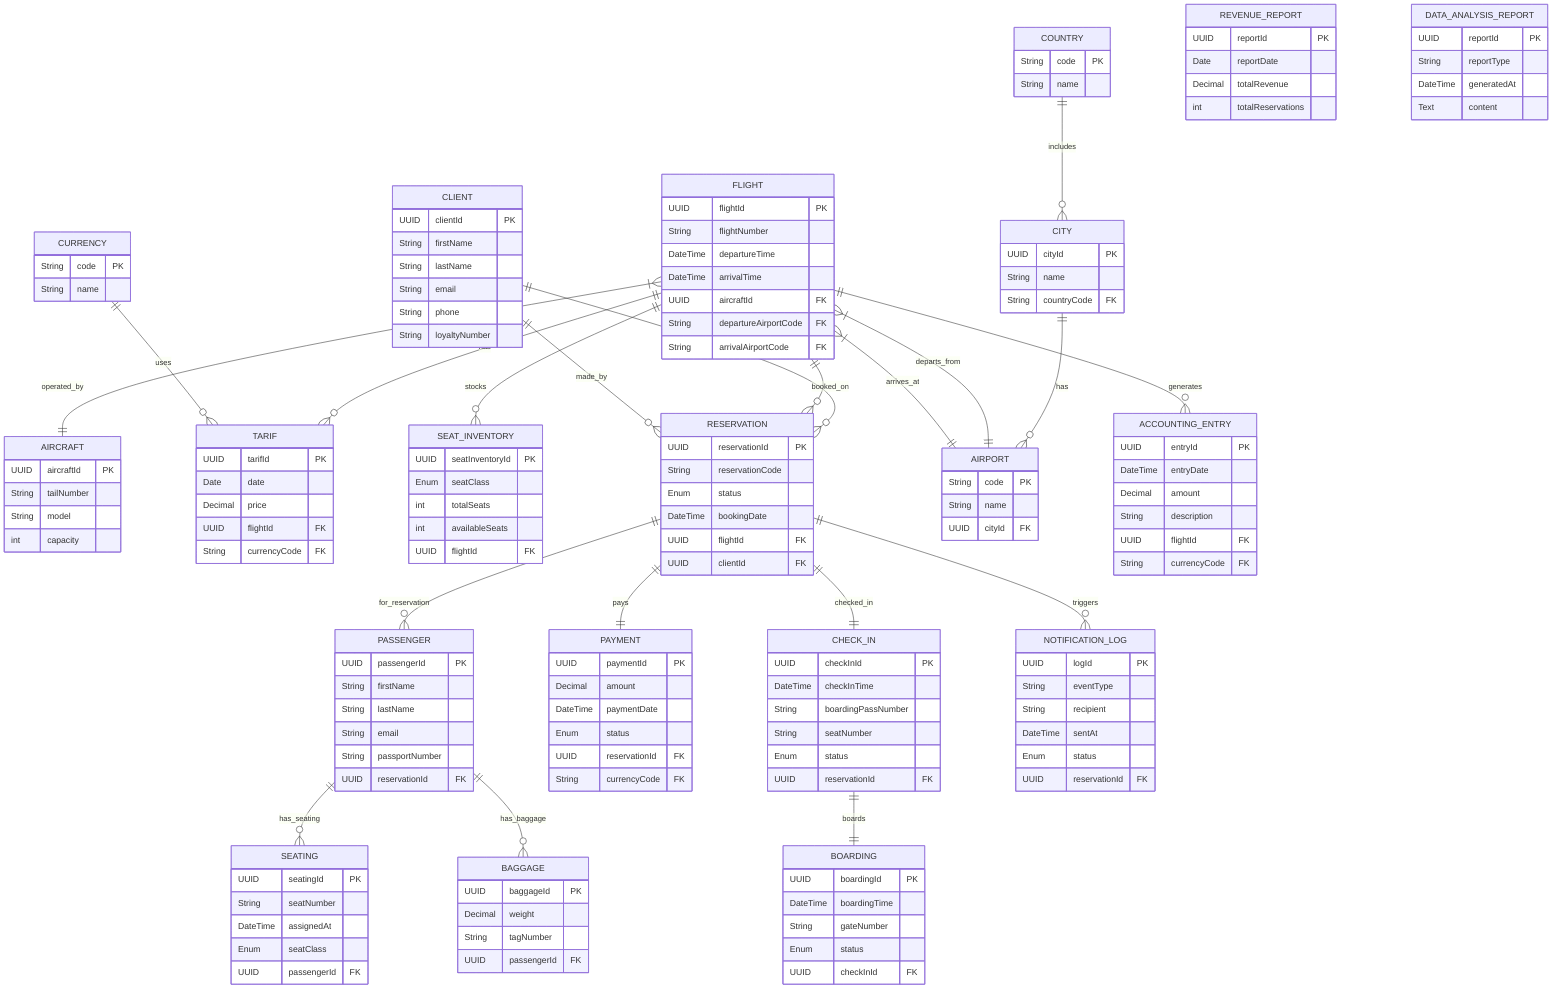 erDiagram
    FLIGHT {
        UUID flightId PK
        String flightNumber
        DateTime departureTime
        DateTime arrivalTime
        UUID aircraftId FK
        String departureAirportCode FK
        String arrivalAirportCode FK
    }
    AIRCRAFT {
        UUID aircraftId PK
        String tailNumber
        String model
        int capacity
    }
    FLIGHT }|--|| AIRCRAFT : operated_by

    TARIF {
        UUID tarifId PK
        Date date
        Decimal price
        UUID flightId FK
        String currencyCode FK
    }
    FLIGHT ||--o{ TARIF : has
    CURRENCY {
        String code PK
        String name
    }
    CURRENCY ||--o{ TARIF : uses

    SEAT_INVENTORY {
        UUID seatInventoryId PK
        Enum seatClass
        int totalSeats
        int availableSeats
        UUID flightId FK
    }
    FLIGHT ||--o{ SEAT_INVENTORY : stocks

    CLIENT {
        UUID clientId PK
        String firstName
        String lastName
        String email
        String phone
        String loyaltyNumber
    }
    CLIENT ||--o{ RESERVATION : makes

    RESERVATION {
        UUID reservationId PK
        String reservationCode
        Enum status
        DateTime bookingDate
        UUID flightId FK
        UUID clientId FK
    }
    FLIGHT ||--o{ RESERVATION : booked_on
    CLIENT ||--o{ RESERVATION : made_by

    PASSENGER {
        UUID passengerId PK
        String firstName
        String lastName
        String email
        String passportNumber
        UUID reservationId FK
    }
    RESERVATION ||--o{ PASSENGER : for_reservation

    PAYMENT {
        UUID paymentId PK
        Decimal amount
        DateTime paymentDate
        Enum status
        UUID reservationId FK
        String currencyCode FK
    }
    RESERVATION ||--|| PAYMENT : pays

    CHECK_IN {
        UUID checkInId PK
        DateTime checkInTime
        String boardingPassNumber
        String seatNumber
        Enum status
        UUID reservationId FK
    }
    RESERVATION ||--|| CHECK_IN : checked_in

    BOARDING {
        UUID boardingId PK
        DateTime boardingTime
        String gateNumber
        Enum status
        UUID checkInId FK
    }
    CHECK_IN ||--|| BOARDING : boards

    SEATING {
        UUID seatingId PK
        String seatNumber
        DateTime assignedAt
        Enum seatClass
        UUID passengerId FK
    }
    PASSENGER ||--o{ SEATING : has_seating

    BAGGAGE {
        UUID baggageId PK
        Decimal weight
        String tagNumber
        UUID passengerId FK
    }
    PASSENGER ||--o{ BAGGAGE : has_baggage

    COUNTRY {
        String code PK
        String name
    }
    CITY {
        UUID cityId PK
        String name
        String countryCode FK
    }
    COUNTRY ||--o{ CITY : includes

    AIRPORT {
        String code PK
        String name
        UUID cityId FK
    }
    CITY ||--o{ AIRPORT : has
    FLIGHT }|--|| AIRPORT : departs_from
    FLIGHT }|--|| AIRPORT : arrives_at

    ACCOUNTING_ENTRY {
        UUID entryId PK
        DateTime entryDate
        Decimal amount
        String description
        UUID flightId FK
        String currencyCode FK
    }
    FLIGHT ||--o{ ACCOUNTING_ENTRY : generates

    REVENUE_REPORT {
        UUID reportId PK
        Date reportDate
        Decimal totalRevenue
        int totalReservations
    }

    DATA_ANALYSIS_REPORT {
        UUID reportId PK
        String reportType
        DateTime generatedAt
        Text content
    }

    NOTIFICATION_LOG {
        UUID logId PK
        String eventType
        String recipient
        DateTime sentAt
        Enum status
        UUID reservationId FK
    }
    RESERVATION ||--o{ NOTIFICATION_LOG : triggers